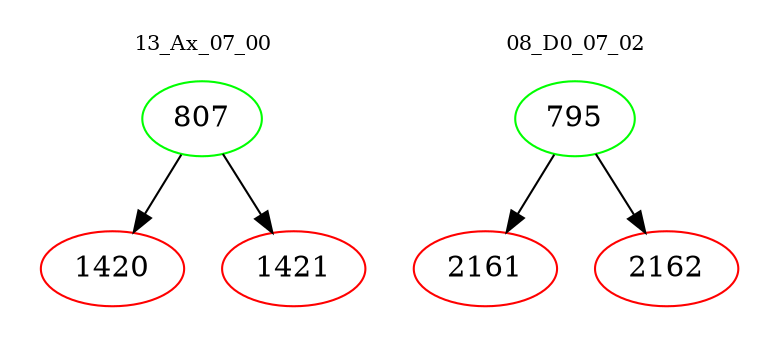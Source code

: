 digraph{
subgraph cluster_0 {
color = white
label = "13_Ax_07_00";
fontsize=10;
T0_807 [label="807", color="green"]
T0_807 -> T0_1420 [color="black"]
T0_1420 [label="1420", color="red"]
T0_807 -> T0_1421 [color="black"]
T0_1421 [label="1421", color="red"]
}
subgraph cluster_1 {
color = white
label = "08_D0_07_02";
fontsize=10;
T1_795 [label="795", color="green"]
T1_795 -> T1_2161 [color="black"]
T1_2161 [label="2161", color="red"]
T1_795 -> T1_2162 [color="black"]
T1_2162 [label="2162", color="red"]
}
}
